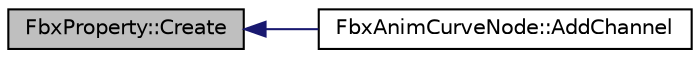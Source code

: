 digraph "FbxProperty::Create"
{
  edge [fontname="Helvetica",fontsize="10",labelfontname="Helvetica",labelfontsize="10"];
  node [fontname="Helvetica",fontsize="10",shape=record];
  rankdir="LR";
  Node33 [label="FbxProperty::Create",height=0.2,width=0.4,color="black", fillcolor="grey75", style="filled", fontcolor="black"];
  Node33 -> Node34 [dir="back",color="midnightblue",fontsize="10",style="solid",fontname="Helvetica"];
  Node34 [label="FbxAnimCurveNode::AddChannel",height=0.2,width=0.4,color="black", fillcolor="white", style="filled",URL="$class_fbx_anim_curve_node.html#a985772edb8c85825adfef69c6bd06627"];
}
